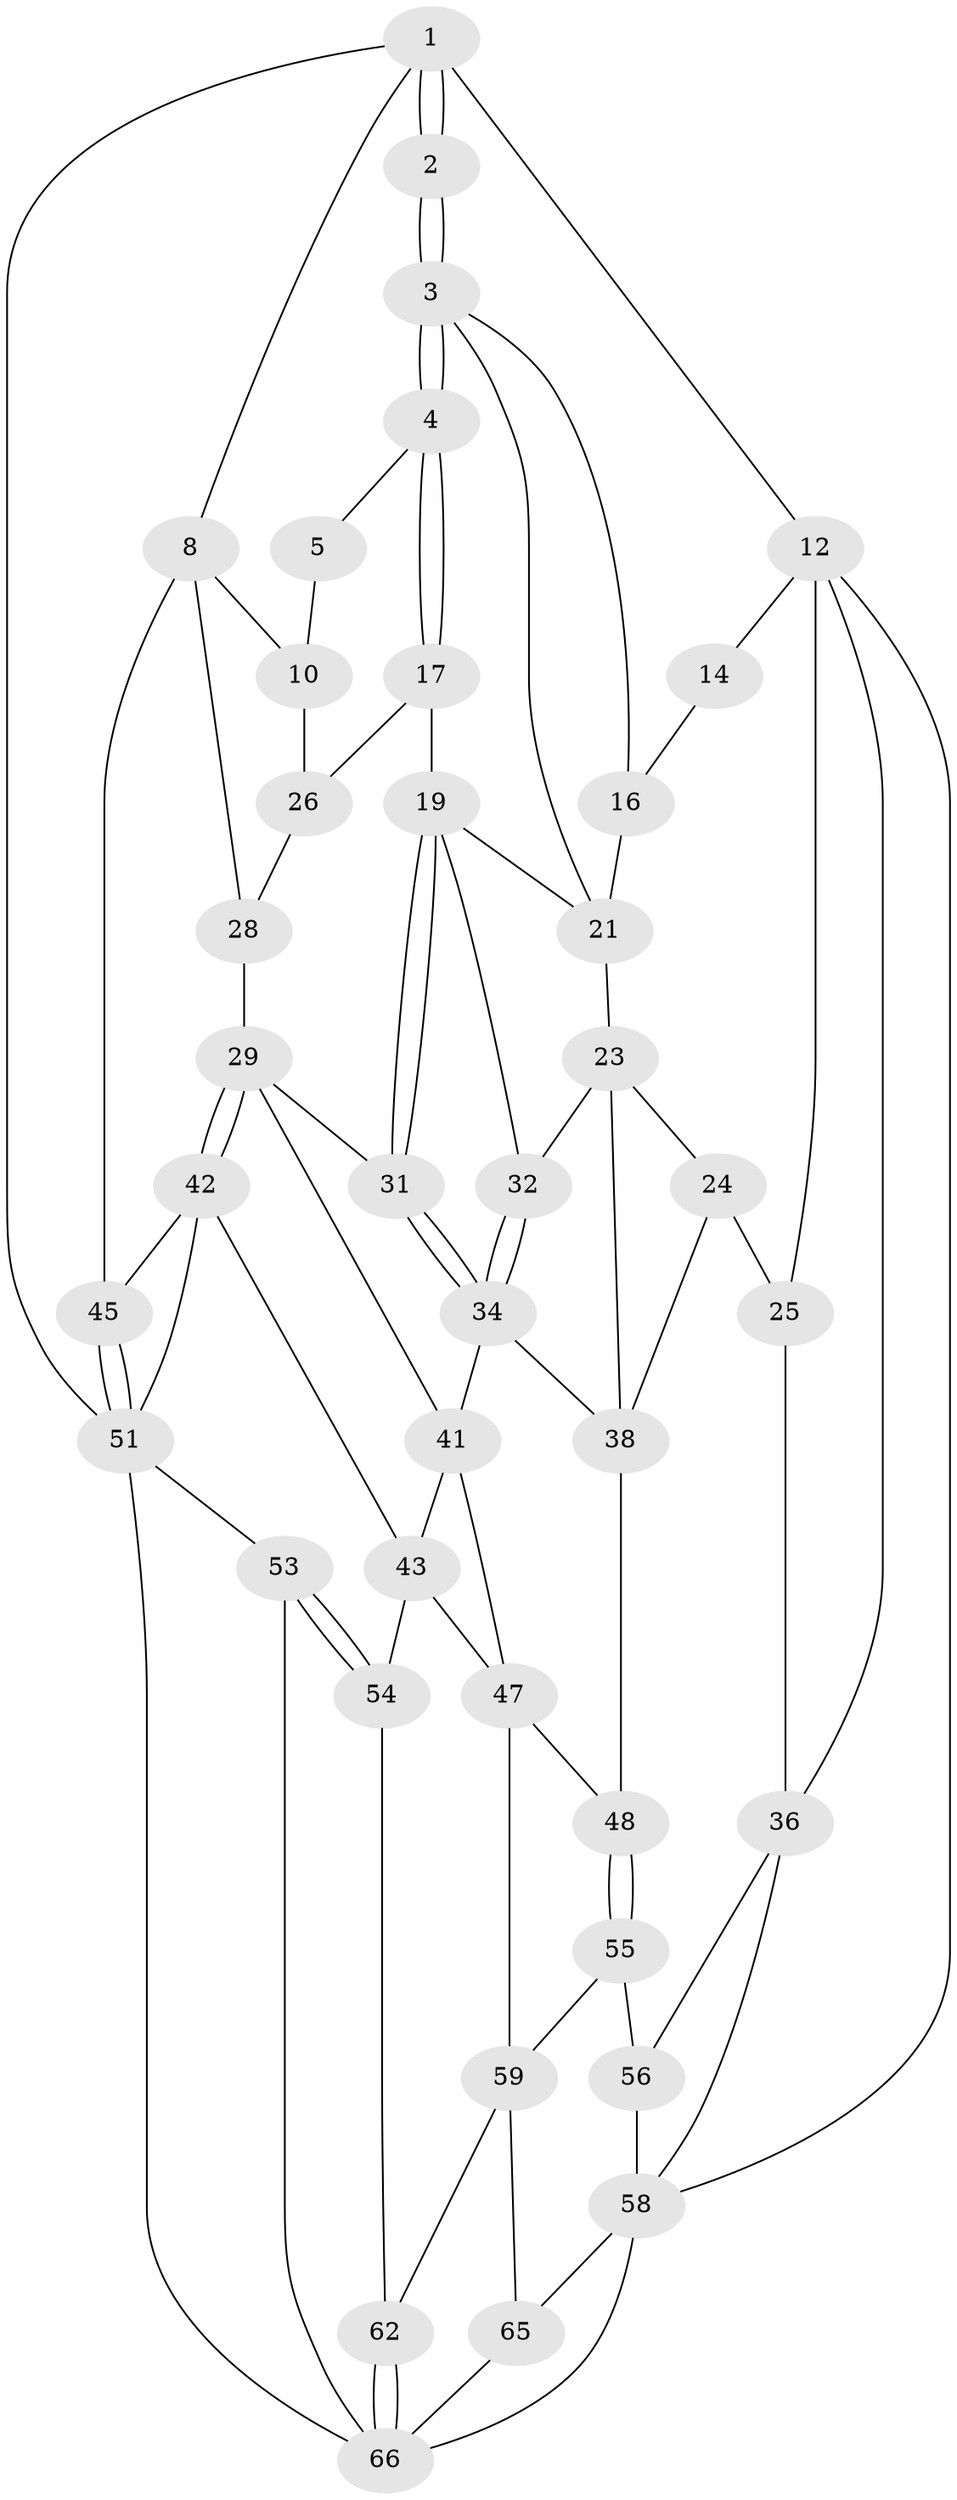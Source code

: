 // Generated by graph-tools (version 1.1) at 2025/52/02/27/25 19:52:41]
// undirected, 40 vertices, 82 edges
graph export_dot {
graph [start="1"]
  node [color=gray90,style=filled];
  1 [pos="+0.9824210378108243+0",super="+7"];
  2 [pos="+0.5070370655541302+0"];
  3 [pos="+0.5076090394295713+0",super="+15"];
  4 [pos="+0.665023624954122+0.13205245276550703"];
  5 [pos="+0.83161954621187+0.021553732926020266",super="+6"];
  8 [pos="+1+0.37808606409939194",super="+9"];
  10 [pos="+0.9240018343950038+0.25172305472563516",super="+11"];
  12 [pos="+0+0",super="+13"];
  14 [pos="+0.24516160428139422+0"];
  16 [pos="+0.32880445892985083+0.1499014785936896"];
  17 [pos="+0.6670458373656518+0.14063963379427102",super="+18"];
  19 [pos="+0.5443400486810216+0.2745152814989191",super="+20"];
  21 [pos="+0.44535291444195024+0.15523592712972026",super="+22"];
  23 [pos="+0.2700423821167862+0.28753971881975143",super="+33"];
  24 [pos="+0.2440304919777579+0.2884810866885137",super="+37"];
  25 [pos="+0.18057163903310192+0.2551015668360805",super="+35"];
  26 [pos="+0.8022060261659676+0.18779171542431666",super="+27"];
  28 [pos="+0.7496441698254265+0.3775149323702649"];
  29 [pos="+0.6832384583898088+0.4434200807103428",super="+30"];
  31 [pos="+0.6249181278378998+0.40326446474160127"];
  32 [pos="+0.43481609724948583+0.35615629402937593"];
  34 [pos="+0.464695246132799+0.43175136307461537",super="+40"];
  36 [pos="+0+0.5489337774004014",super="+57"];
  38 [pos="+0.3113606784987315+0.5556322652432042",super="+39"];
  41 [pos="+0.49566641378314363+0.5029501075642431",super="+44"];
  42 [pos="+0.7055921475201512+0.5981420582059144",super="+46"];
  43 [pos="+0.616547329602458+0.6062731979400455",super="+49"];
  45 [pos="+1+0.4067710412971928"];
  47 [pos="+0.3861043210324886+0.7135834881945319",super="+50"];
  48 [pos="+0.23732629640138048+0.6596760773097035"];
  51 [pos="+1+0.7513130896489852",super="+52"];
  53 [pos="+0.7800170699465359+0.8493039493436948"];
  54 [pos="+0.6732927617319239+0.8454681571300765"];
  55 [pos="+0.21677333902251247+0.7064943087326754",super="+61"];
  56 [pos="+0.029813101097310803+0.8140824491700582",super="+63"];
  58 [pos="+0+1",super="+64"];
  59 [pos="+0.42411385733376183+0.8451778930490206",super="+60"];
  62 [pos="+0.631493602748687+0.8640814925404923"];
  65 [pos="+0.3468900685367671+1"];
  66 [pos="+0.3566346099530206+1",super="+67"];
  1 -- 2;
  1 -- 2;
  1 -- 8;
  1 -- 51;
  1 -- 12;
  2 -- 3;
  2 -- 3;
  3 -- 4;
  3 -- 4;
  3 -- 16;
  3 -- 21;
  4 -- 5;
  4 -- 17;
  4 -- 17;
  5 -- 10 [weight=2];
  8 -- 45;
  8 -- 10;
  8 -- 28;
  10 -- 26;
  12 -- 36;
  12 -- 58;
  12 -- 25;
  12 -- 14;
  14 -- 16;
  16 -- 21;
  17 -- 26 [weight=2];
  17 -- 19;
  19 -- 31;
  19 -- 31;
  19 -- 32;
  19 -- 21;
  21 -- 23;
  23 -- 24;
  23 -- 32;
  23 -- 38;
  24 -- 25 [weight=2];
  24 -- 38;
  25 -- 36;
  26 -- 28;
  28 -- 29;
  29 -- 42;
  29 -- 42;
  29 -- 41;
  29 -- 31;
  31 -- 34;
  31 -- 34;
  32 -- 34;
  32 -- 34;
  34 -- 41;
  34 -- 38;
  36 -- 56;
  36 -- 58;
  38 -- 48;
  41 -- 43;
  41 -- 47;
  42 -- 43;
  42 -- 51;
  42 -- 45;
  43 -- 54;
  43 -- 47;
  45 -- 51;
  45 -- 51;
  47 -- 48;
  47 -- 59;
  48 -- 55;
  48 -- 55;
  51 -- 53;
  51 -- 66;
  53 -- 54;
  53 -- 54;
  53 -- 66;
  54 -- 62;
  55 -- 56 [weight=2];
  55 -- 59;
  56 -- 58;
  58 -- 66;
  58 -- 65;
  59 -- 62;
  59 -- 65;
  62 -- 66;
  62 -- 66;
  65 -- 66;
}
